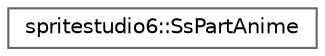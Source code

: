 digraph "Graphical Class Hierarchy"
{
 // LATEX_PDF_SIZE
  bgcolor="transparent";
  edge [fontname=Helvetica,fontsize=10,labelfontname=Helvetica,labelfontsize=10];
  node [fontname=Helvetica,fontsize=10,shape=box,height=0.2,width=0.4];
  rankdir="LR";
  Node0 [id="Node000000",label="spritestudio6::SsPartAnime",height=0.2,width=0.4,color="grey40", fillcolor="white", style="filled",URL="$classspritestudio6_1_1_ss_part_anime.html",tooltip=" "];
}
